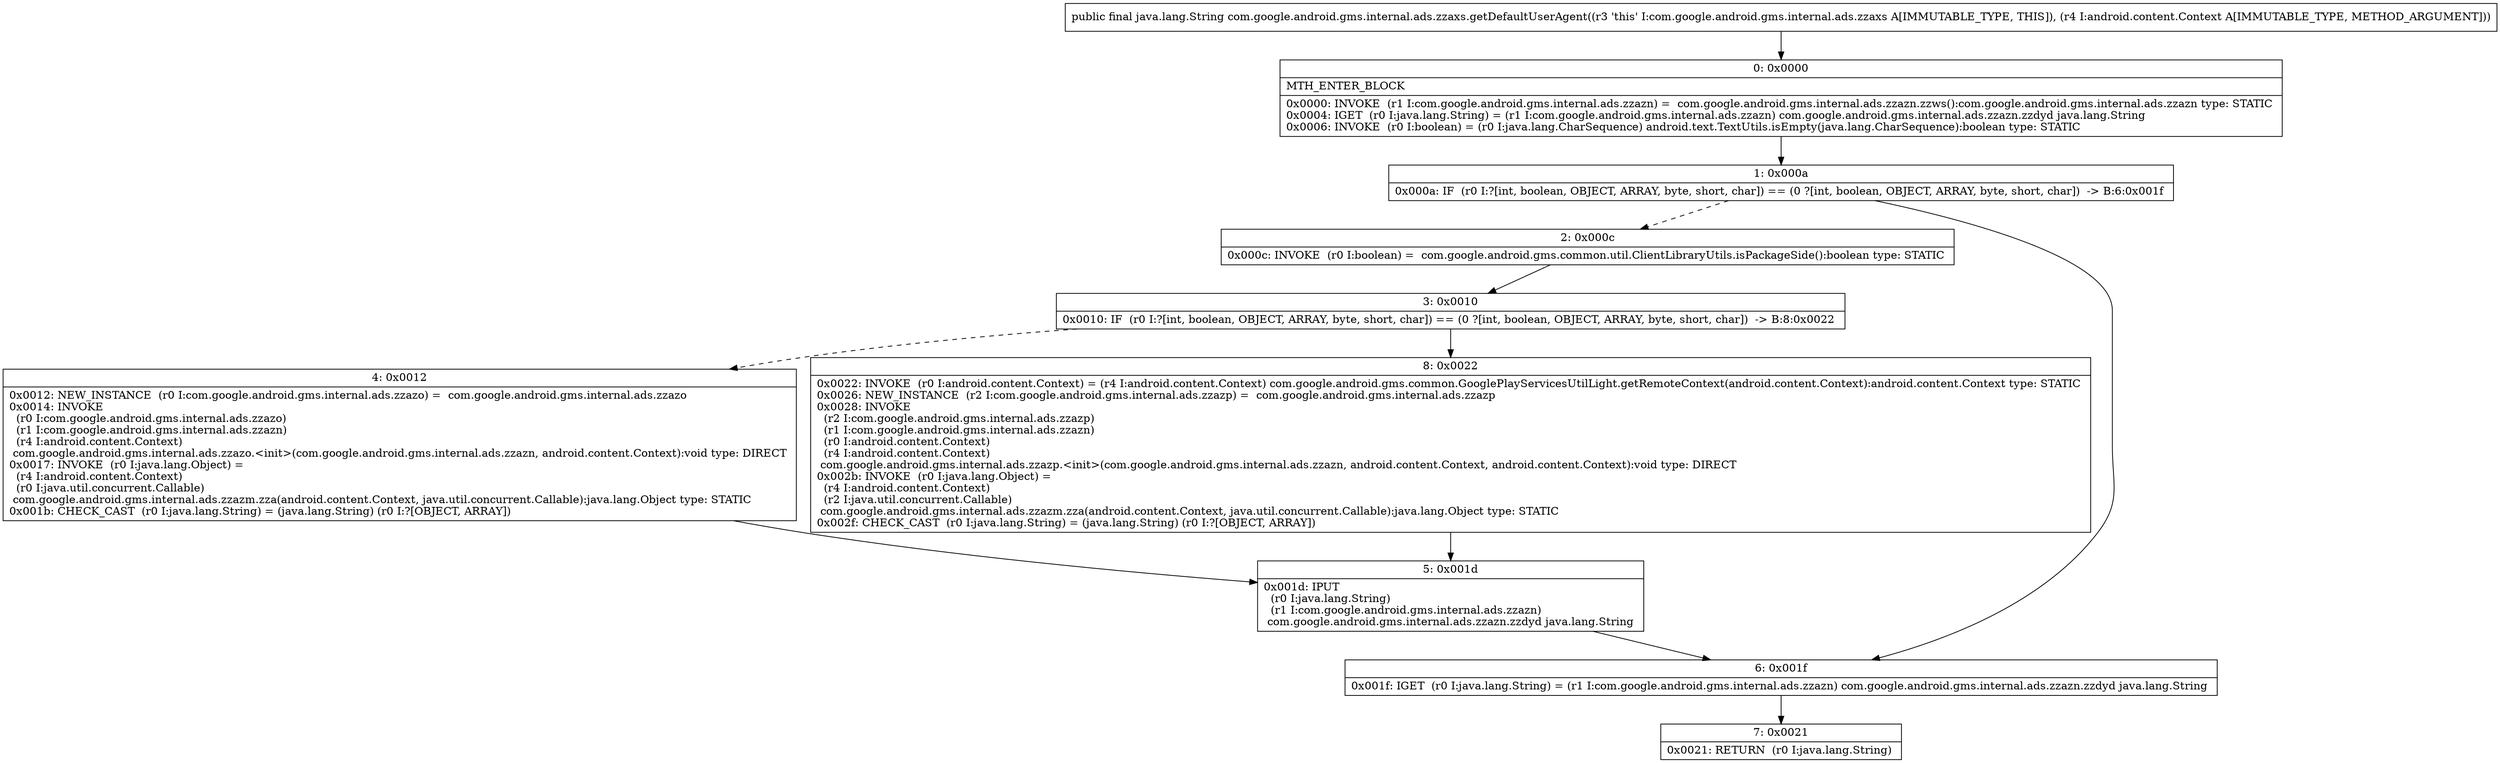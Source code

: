 digraph "CFG forcom.google.android.gms.internal.ads.zzaxs.getDefaultUserAgent(Landroid\/content\/Context;)Ljava\/lang\/String;" {
Node_0 [shape=record,label="{0\:\ 0x0000|MTH_ENTER_BLOCK\l|0x0000: INVOKE  (r1 I:com.google.android.gms.internal.ads.zzazn) =  com.google.android.gms.internal.ads.zzazn.zzws():com.google.android.gms.internal.ads.zzazn type: STATIC \l0x0004: IGET  (r0 I:java.lang.String) = (r1 I:com.google.android.gms.internal.ads.zzazn) com.google.android.gms.internal.ads.zzazn.zzdyd java.lang.String \l0x0006: INVOKE  (r0 I:boolean) = (r0 I:java.lang.CharSequence) android.text.TextUtils.isEmpty(java.lang.CharSequence):boolean type: STATIC \l}"];
Node_1 [shape=record,label="{1\:\ 0x000a|0x000a: IF  (r0 I:?[int, boolean, OBJECT, ARRAY, byte, short, char]) == (0 ?[int, boolean, OBJECT, ARRAY, byte, short, char])  \-\> B:6:0x001f \l}"];
Node_2 [shape=record,label="{2\:\ 0x000c|0x000c: INVOKE  (r0 I:boolean) =  com.google.android.gms.common.util.ClientLibraryUtils.isPackageSide():boolean type: STATIC \l}"];
Node_3 [shape=record,label="{3\:\ 0x0010|0x0010: IF  (r0 I:?[int, boolean, OBJECT, ARRAY, byte, short, char]) == (0 ?[int, boolean, OBJECT, ARRAY, byte, short, char])  \-\> B:8:0x0022 \l}"];
Node_4 [shape=record,label="{4\:\ 0x0012|0x0012: NEW_INSTANCE  (r0 I:com.google.android.gms.internal.ads.zzazo) =  com.google.android.gms.internal.ads.zzazo \l0x0014: INVOKE  \l  (r0 I:com.google.android.gms.internal.ads.zzazo)\l  (r1 I:com.google.android.gms.internal.ads.zzazn)\l  (r4 I:android.content.Context)\l com.google.android.gms.internal.ads.zzazo.\<init\>(com.google.android.gms.internal.ads.zzazn, android.content.Context):void type: DIRECT \l0x0017: INVOKE  (r0 I:java.lang.Object) = \l  (r4 I:android.content.Context)\l  (r0 I:java.util.concurrent.Callable)\l com.google.android.gms.internal.ads.zzazm.zza(android.content.Context, java.util.concurrent.Callable):java.lang.Object type: STATIC \l0x001b: CHECK_CAST  (r0 I:java.lang.String) = (java.lang.String) (r0 I:?[OBJECT, ARRAY]) \l}"];
Node_5 [shape=record,label="{5\:\ 0x001d|0x001d: IPUT  \l  (r0 I:java.lang.String)\l  (r1 I:com.google.android.gms.internal.ads.zzazn)\l com.google.android.gms.internal.ads.zzazn.zzdyd java.lang.String \l}"];
Node_6 [shape=record,label="{6\:\ 0x001f|0x001f: IGET  (r0 I:java.lang.String) = (r1 I:com.google.android.gms.internal.ads.zzazn) com.google.android.gms.internal.ads.zzazn.zzdyd java.lang.String \l}"];
Node_7 [shape=record,label="{7\:\ 0x0021|0x0021: RETURN  (r0 I:java.lang.String) \l}"];
Node_8 [shape=record,label="{8\:\ 0x0022|0x0022: INVOKE  (r0 I:android.content.Context) = (r4 I:android.content.Context) com.google.android.gms.common.GooglePlayServicesUtilLight.getRemoteContext(android.content.Context):android.content.Context type: STATIC \l0x0026: NEW_INSTANCE  (r2 I:com.google.android.gms.internal.ads.zzazp) =  com.google.android.gms.internal.ads.zzazp \l0x0028: INVOKE  \l  (r2 I:com.google.android.gms.internal.ads.zzazp)\l  (r1 I:com.google.android.gms.internal.ads.zzazn)\l  (r0 I:android.content.Context)\l  (r4 I:android.content.Context)\l com.google.android.gms.internal.ads.zzazp.\<init\>(com.google.android.gms.internal.ads.zzazn, android.content.Context, android.content.Context):void type: DIRECT \l0x002b: INVOKE  (r0 I:java.lang.Object) = \l  (r4 I:android.content.Context)\l  (r2 I:java.util.concurrent.Callable)\l com.google.android.gms.internal.ads.zzazm.zza(android.content.Context, java.util.concurrent.Callable):java.lang.Object type: STATIC \l0x002f: CHECK_CAST  (r0 I:java.lang.String) = (java.lang.String) (r0 I:?[OBJECT, ARRAY]) \l}"];
MethodNode[shape=record,label="{public final java.lang.String com.google.android.gms.internal.ads.zzaxs.getDefaultUserAgent((r3 'this' I:com.google.android.gms.internal.ads.zzaxs A[IMMUTABLE_TYPE, THIS]), (r4 I:android.content.Context A[IMMUTABLE_TYPE, METHOD_ARGUMENT])) }"];
MethodNode -> Node_0;
Node_0 -> Node_1;
Node_1 -> Node_2[style=dashed];
Node_1 -> Node_6;
Node_2 -> Node_3;
Node_3 -> Node_4[style=dashed];
Node_3 -> Node_8;
Node_4 -> Node_5;
Node_5 -> Node_6;
Node_6 -> Node_7;
Node_8 -> Node_5;
}

